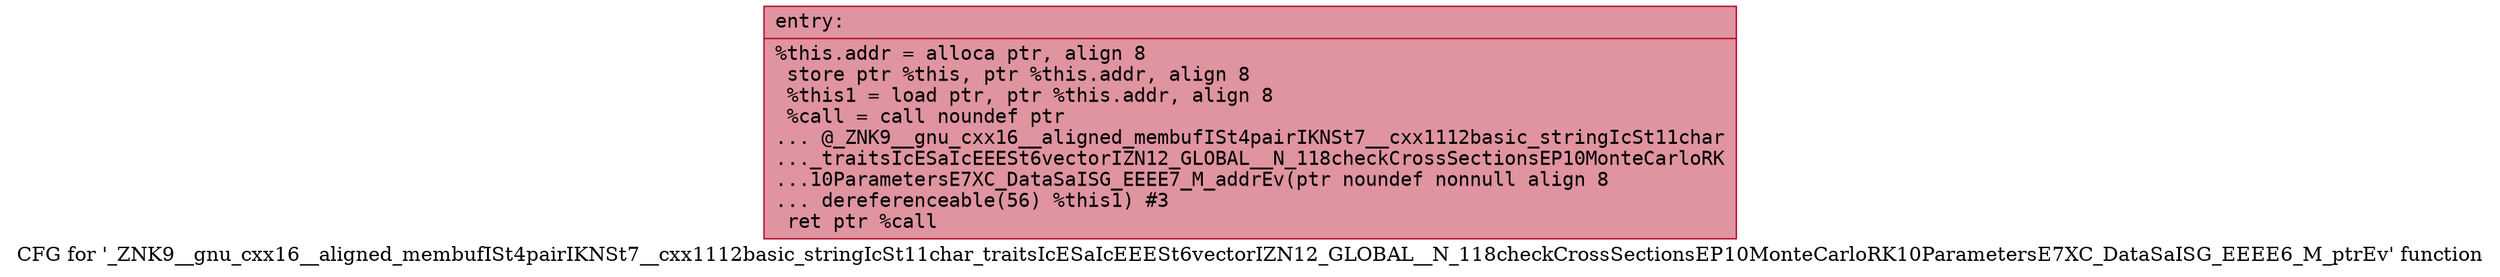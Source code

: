 digraph "CFG for '_ZNK9__gnu_cxx16__aligned_membufISt4pairIKNSt7__cxx1112basic_stringIcSt11char_traitsIcESaIcEEESt6vectorIZN12_GLOBAL__N_118checkCrossSectionsEP10MonteCarloRK10ParametersE7XC_DataSaISG_EEEE6_M_ptrEv' function" {
	label="CFG for '_ZNK9__gnu_cxx16__aligned_membufISt4pairIKNSt7__cxx1112basic_stringIcSt11char_traitsIcESaIcEEESt6vectorIZN12_GLOBAL__N_118checkCrossSectionsEP10MonteCarloRK10ParametersE7XC_DataSaISG_EEEE6_M_ptrEv' function";

	Node0x55dab4929330 [shape=record,color="#b70d28ff", style=filled, fillcolor="#b70d2870" fontname="Courier",label="{entry:\l|  %this.addr = alloca ptr, align 8\l  store ptr %this, ptr %this.addr, align 8\l  %this1 = load ptr, ptr %this.addr, align 8\l  %call = call noundef ptr\l... @_ZNK9__gnu_cxx16__aligned_membufISt4pairIKNSt7__cxx1112basic_stringIcSt11char\l..._traitsIcESaIcEEESt6vectorIZN12_GLOBAL__N_118checkCrossSectionsEP10MonteCarloRK\l...10ParametersE7XC_DataSaISG_EEEE7_M_addrEv(ptr noundef nonnull align 8\l... dereferenceable(56) %this1) #3\l  ret ptr %call\l}"];
}
